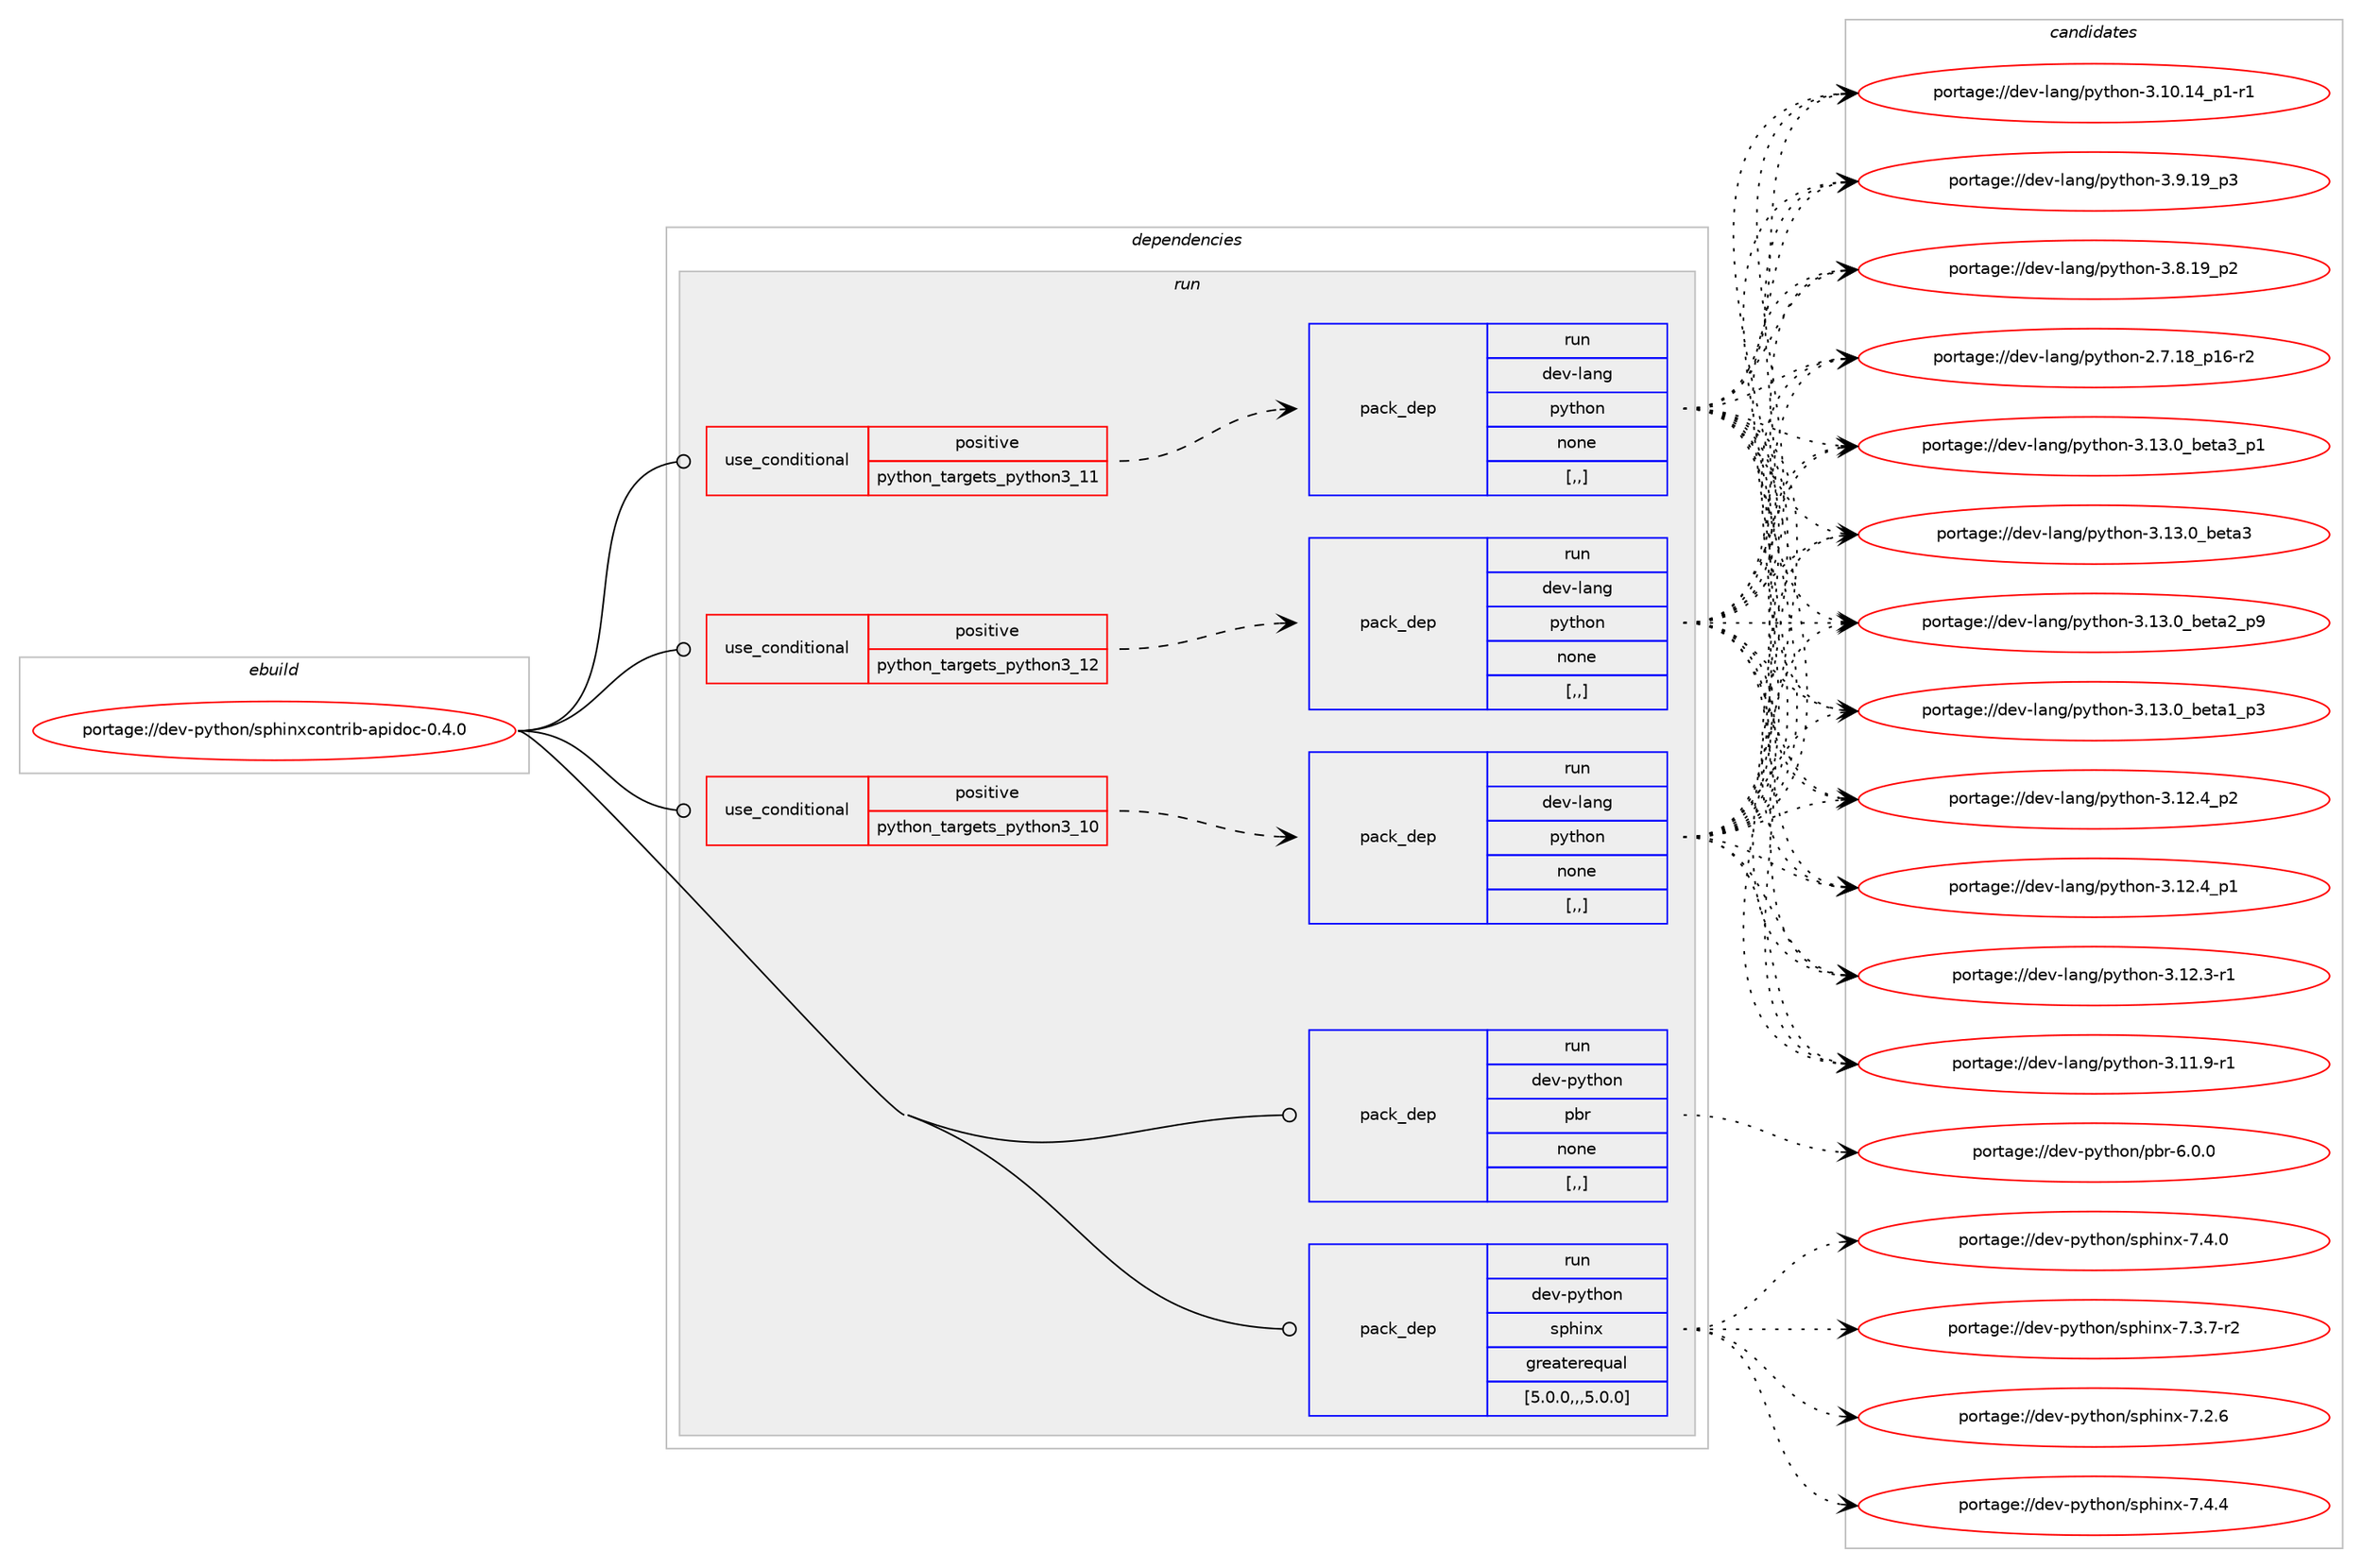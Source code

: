 digraph prolog {

# *************
# Graph options
# *************

newrank=true;
concentrate=true;
compound=true;
graph [rankdir=LR,fontname=Helvetica,fontsize=10,ranksep=1.5];#, ranksep=2.5, nodesep=0.2];
edge  [arrowhead=vee];
node  [fontname=Helvetica,fontsize=10];

# **********
# The ebuild
# **********

subgraph cluster_leftcol {
color=gray;
label=<<i>ebuild</i>>;
id [label="portage://dev-python/sphinxcontrib-apidoc-0.4.0", color=red, width=4, href="../dev-python/sphinxcontrib-apidoc-0.4.0.svg"];
}

# ****************
# The dependencies
# ****************

subgraph cluster_midcol {
color=gray;
label=<<i>dependencies</i>>;
subgraph cluster_compile {
fillcolor="#eeeeee";
style=filled;
label=<<i>compile</i>>;
}
subgraph cluster_compileandrun {
fillcolor="#eeeeee";
style=filled;
label=<<i>compile and run</i>>;
}
subgraph cluster_run {
fillcolor="#eeeeee";
style=filled;
label=<<i>run</i>>;
subgraph cond39644 {
dependency163456 [label=<<TABLE BORDER="0" CELLBORDER="1" CELLSPACING="0" CELLPADDING="4"><TR><TD ROWSPAN="3" CELLPADDING="10">use_conditional</TD></TR><TR><TD>positive</TD></TR><TR><TD>python_targets_python3_10</TD></TR></TABLE>>, shape=none, color=red];
subgraph pack122540 {
dependency163457 [label=<<TABLE BORDER="0" CELLBORDER="1" CELLSPACING="0" CELLPADDING="4" WIDTH="220"><TR><TD ROWSPAN="6" CELLPADDING="30">pack_dep</TD></TR><TR><TD WIDTH="110">run</TD></TR><TR><TD>dev-lang</TD></TR><TR><TD>python</TD></TR><TR><TD>none</TD></TR><TR><TD>[,,]</TD></TR></TABLE>>, shape=none, color=blue];
}
dependency163456:e -> dependency163457:w [weight=20,style="dashed",arrowhead="vee"];
}
id:e -> dependency163456:w [weight=20,style="solid",arrowhead="odot"];
subgraph cond39645 {
dependency163458 [label=<<TABLE BORDER="0" CELLBORDER="1" CELLSPACING="0" CELLPADDING="4"><TR><TD ROWSPAN="3" CELLPADDING="10">use_conditional</TD></TR><TR><TD>positive</TD></TR><TR><TD>python_targets_python3_11</TD></TR></TABLE>>, shape=none, color=red];
subgraph pack122541 {
dependency163459 [label=<<TABLE BORDER="0" CELLBORDER="1" CELLSPACING="0" CELLPADDING="4" WIDTH="220"><TR><TD ROWSPAN="6" CELLPADDING="30">pack_dep</TD></TR><TR><TD WIDTH="110">run</TD></TR><TR><TD>dev-lang</TD></TR><TR><TD>python</TD></TR><TR><TD>none</TD></TR><TR><TD>[,,]</TD></TR></TABLE>>, shape=none, color=blue];
}
dependency163458:e -> dependency163459:w [weight=20,style="dashed",arrowhead="vee"];
}
id:e -> dependency163458:w [weight=20,style="solid",arrowhead="odot"];
subgraph cond39646 {
dependency163460 [label=<<TABLE BORDER="0" CELLBORDER="1" CELLSPACING="0" CELLPADDING="4"><TR><TD ROWSPAN="3" CELLPADDING="10">use_conditional</TD></TR><TR><TD>positive</TD></TR><TR><TD>python_targets_python3_12</TD></TR></TABLE>>, shape=none, color=red];
subgraph pack122542 {
dependency163461 [label=<<TABLE BORDER="0" CELLBORDER="1" CELLSPACING="0" CELLPADDING="4" WIDTH="220"><TR><TD ROWSPAN="6" CELLPADDING="30">pack_dep</TD></TR><TR><TD WIDTH="110">run</TD></TR><TR><TD>dev-lang</TD></TR><TR><TD>python</TD></TR><TR><TD>none</TD></TR><TR><TD>[,,]</TD></TR></TABLE>>, shape=none, color=blue];
}
dependency163460:e -> dependency163461:w [weight=20,style="dashed",arrowhead="vee"];
}
id:e -> dependency163460:w [weight=20,style="solid",arrowhead="odot"];
subgraph pack122543 {
dependency163462 [label=<<TABLE BORDER="0" CELLBORDER="1" CELLSPACING="0" CELLPADDING="4" WIDTH="220"><TR><TD ROWSPAN="6" CELLPADDING="30">pack_dep</TD></TR><TR><TD WIDTH="110">run</TD></TR><TR><TD>dev-python</TD></TR><TR><TD>pbr</TD></TR><TR><TD>none</TD></TR><TR><TD>[,,]</TD></TR></TABLE>>, shape=none, color=blue];
}
id:e -> dependency163462:w [weight=20,style="solid",arrowhead="odot"];
subgraph pack122544 {
dependency163463 [label=<<TABLE BORDER="0" CELLBORDER="1" CELLSPACING="0" CELLPADDING="4" WIDTH="220"><TR><TD ROWSPAN="6" CELLPADDING="30">pack_dep</TD></TR><TR><TD WIDTH="110">run</TD></TR><TR><TD>dev-python</TD></TR><TR><TD>sphinx</TD></TR><TR><TD>greaterequal</TD></TR><TR><TD>[5.0.0,,,5.0.0]</TD></TR></TABLE>>, shape=none, color=blue];
}
id:e -> dependency163463:w [weight=20,style="solid",arrowhead="odot"];
}
}

# **************
# The candidates
# **************

subgraph cluster_choices {
rank=same;
color=gray;
label=<<i>candidates</i>>;

subgraph choice122540 {
color=black;
nodesep=1;
choice10010111845108971101034711212111610411111045514649514648959810111697519511249 [label="portage://dev-lang/python-3.13.0_beta3_p1", color=red, width=4,href="../dev-lang/python-3.13.0_beta3_p1.svg"];
choice1001011184510897110103471121211161041111104551464951464895981011169751 [label="portage://dev-lang/python-3.13.0_beta3", color=red, width=4,href="../dev-lang/python-3.13.0_beta3.svg"];
choice10010111845108971101034711212111610411111045514649514648959810111697509511257 [label="portage://dev-lang/python-3.13.0_beta2_p9", color=red, width=4,href="../dev-lang/python-3.13.0_beta2_p9.svg"];
choice10010111845108971101034711212111610411111045514649514648959810111697499511251 [label="portage://dev-lang/python-3.13.0_beta1_p3", color=red, width=4,href="../dev-lang/python-3.13.0_beta1_p3.svg"];
choice100101118451089711010347112121116104111110455146495046529511250 [label="portage://dev-lang/python-3.12.4_p2", color=red, width=4,href="../dev-lang/python-3.12.4_p2.svg"];
choice100101118451089711010347112121116104111110455146495046529511249 [label="portage://dev-lang/python-3.12.4_p1", color=red, width=4,href="../dev-lang/python-3.12.4_p1.svg"];
choice100101118451089711010347112121116104111110455146495046514511449 [label="portage://dev-lang/python-3.12.3-r1", color=red, width=4,href="../dev-lang/python-3.12.3-r1.svg"];
choice100101118451089711010347112121116104111110455146494946574511449 [label="portage://dev-lang/python-3.11.9-r1", color=red, width=4,href="../dev-lang/python-3.11.9-r1.svg"];
choice100101118451089711010347112121116104111110455146494846495295112494511449 [label="portage://dev-lang/python-3.10.14_p1-r1", color=red, width=4,href="../dev-lang/python-3.10.14_p1-r1.svg"];
choice100101118451089711010347112121116104111110455146574649579511251 [label="portage://dev-lang/python-3.9.19_p3", color=red, width=4,href="../dev-lang/python-3.9.19_p3.svg"];
choice100101118451089711010347112121116104111110455146564649579511250 [label="portage://dev-lang/python-3.8.19_p2", color=red, width=4,href="../dev-lang/python-3.8.19_p2.svg"];
choice100101118451089711010347112121116104111110455046554649569511249544511450 [label="portage://dev-lang/python-2.7.18_p16-r2", color=red, width=4,href="../dev-lang/python-2.7.18_p16-r2.svg"];
dependency163457:e -> choice10010111845108971101034711212111610411111045514649514648959810111697519511249:w [style=dotted,weight="100"];
dependency163457:e -> choice1001011184510897110103471121211161041111104551464951464895981011169751:w [style=dotted,weight="100"];
dependency163457:e -> choice10010111845108971101034711212111610411111045514649514648959810111697509511257:w [style=dotted,weight="100"];
dependency163457:e -> choice10010111845108971101034711212111610411111045514649514648959810111697499511251:w [style=dotted,weight="100"];
dependency163457:e -> choice100101118451089711010347112121116104111110455146495046529511250:w [style=dotted,weight="100"];
dependency163457:e -> choice100101118451089711010347112121116104111110455146495046529511249:w [style=dotted,weight="100"];
dependency163457:e -> choice100101118451089711010347112121116104111110455146495046514511449:w [style=dotted,weight="100"];
dependency163457:e -> choice100101118451089711010347112121116104111110455146494946574511449:w [style=dotted,weight="100"];
dependency163457:e -> choice100101118451089711010347112121116104111110455146494846495295112494511449:w [style=dotted,weight="100"];
dependency163457:e -> choice100101118451089711010347112121116104111110455146574649579511251:w [style=dotted,weight="100"];
dependency163457:e -> choice100101118451089711010347112121116104111110455146564649579511250:w [style=dotted,weight="100"];
dependency163457:e -> choice100101118451089711010347112121116104111110455046554649569511249544511450:w [style=dotted,weight="100"];
}
subgraph choice122541 {
color=black;
nodesep=1;
choice10010111845108971101034711212111610411111045514649514648959810111697519511249 [label="portage://dev-lang/python-3.13.0_beta3_p1", color=red, width=4,href="../dev-lang/python-3.13.0_beta3_p1.svg"];
choice1001011184510897110103471121211161041111104551464951464895981011169751 [label="portage://dev-lang/python-3.13.0_beta3", color=red, width=4,href="../dev-lang/python-3.13.0_beta3.svg"];
choice10010111845108971101034711212111610411111045514649514648959810111697509511257 [label="portage://dev-lang/python-3.13.0_beta2_p9", color=red, width=4,href="../dev-lang/python-3.13.0_beta2_p9.svg"];
choice10010111845108971101034711212111610411111045514649514648959810111697499511251 [label="portage://dev-lang/python-3.13.0_beta1_p3", color=red, width=4,href="../dev-lang/python-3.13.0_beta1_p3.svg"];
choice100101118451089711010347112121116104111110455146495046529511250 [label="portage://dev-lang/python-3.12.4_p2", color=red, width=4,href="../dev-lang/python-3.12.4_p2.svg"];
choice100101118451089711010347112121116104111110455146495046529511249 [label="portage://dev-lang/python-3.12.4_p1", color=red, width=4,href="../dev-lang/python-3.12.4_p1.svg"];
choice100101118451089711010347112121116104111110455146495046514511449 [label="portage://dev-lang/python-3.12.3-r1", color=red, width=4,href="../dev-lang/python-3.12.3-r1.svg"];
choice100101118451089711010347112121116104111110455146494946574511449 [label="portage://dev-lang/python-3.11.9-r1", color=red, width=4,href="../dev-lang/python-3.11.9-r1.svg"];
choice100101118451089711010347112121116104111110455146494846495295112494511449 [label="portage://dev-lang/python-3.10.14_p1-r1", color=red, width=4,href="../dev-lang/python-3.10.14_p1-r1.svg"];
choice100101118451089711010347112121116104111110455146574649579511251 [label="portage://dev-lang/python-3.9.19_p3", color=red, width=4,href="../dev-lang/python-3.9.19_p3.svg"];
choice100101118451089711010347112121116104111110455146564649579511250 [label="portage://dev-lang/python-3.8.19_p2", color=red, width=4,href="../dev-lang/python-3.8.19_p2.svg"];
choice100101118451089711010347112121116104111110455046554649569511249544511450 [label="portage://dev-lang/python-2.7.18_p16-r2", color=red, width=4,href="../dev-lang/python-2.7.18_p16-r2.svg"];
dependency163459:e -> choice10010111845108971101034711212111610411111045514649514648959810111697519511249:w [style=dotted,weight="100"];
dependency163459:e -> choice1001011184510897110103471121211161041111104551464951464895981011169751:w [style=dotted,weight="100"];
dependency163459:e -> choice10010111845108971101034711212111610411111045514649514648959810111697509511257:w [style=dotted,weight="100"];
dependency163459:e -> choice10010111845108971101034711212111610411111045514649514648959810111697499511251:w [style=dotted,weight="100"];
dependency163459:e -> choice100101118451089711010347112121116104111110455146495046529511250:w [style=dotted,weight="100"];
dependency163459:e -> choice100101118451089711010347112121116104111110455146495046529511249:w [style=dotted,weight="100"];
dependency163459:e -> choice100101118451089711010347112121116104111110455146495046514511449:w [style=dotted,weight="100"];
dependency163459:e -> choice100101118451089711010347112121116104111110455146494946574511449:w [style=dotted,weight="100"];
dependency163459:e -> choice100101118451089711010347112121116104111110455146494846495295112494511449:w [style=dotted,weight="100"];
dependency163459:e -> choice100101118451089711010347112121116104111110455146574649579511251:w [style=dotted,weight="100"];
dependency163459:e -> choice100101118451089711010347112121116104111110455146564649579511250:w [style=dotted,weight="100"];
dependency163459:e -> choice100101118451089711010347112121116104111110455046554649569511249544511450:w [style=dotted,weight="100"];
}
subgraph choice122542 {
color=black;
nodesep=1;
choice10010111845108971101034711212111610411111045514649514648959810111697519511249 [label="portage://dev-lang/python-3.13.0_beta3_p1", color=red, width=4,href="../dev-lang/python-3.13.0_beta3_p1.svg"];
choice1001011184510897110103471121211161041111104551464951464895981011169751 [label="portage://dev-lang/python-3.13.0_beta3", color=red, width=4,href="../dev-lang/python-3.13.0_beta3.svg"];
choice10010111845108971101034711212111610411111045514649514648959810111697509511257 [label="portage://dev-lang/python-3.13.0_beta2_p9", color=red, width=4,href="../dev-lang/python-3.13.0_beta2_p9.svg"];
choice10010111845108971101034711212111610411111045514649514648959810111697499511251 [label="portage://dev-lang/python-3.13.0_beta1_p3", color=red, width=4,href="../dev-lang/python-3.13.0_beta1_p3.svg"];
choice100101118451089711010347112121116104111110455146495046529511250 [label="portage://dev-lang/python-3.12.4_p2", color=red, width=4,href="../dev-lang/python-3.12.4_p2.svg"];
choice100101118451089711010347112121116104111110455146495046529511249 [label="portage://dev-lang/python-3.12.4_p1", color=red, width=4,href="../dev-lang/python-3.12.4_p1.svg"];
choice100101118451089711010347112121116104111110455146495046514511449 [label="portage://dev-lang/python-3.12.3-r1", color=red, width=4,href="../dev-lang/python-3.12.3-r1.svg"];
choice100101118451089711010347112121116104111110455146494946574511449 [label="portage://dev-lang/python-3.11.9-r1", color=red, width=4,href="../dev-lang/python-3.11.9-r1.svg"];
choice100101118451089711010347112121116104111110455146494846495295112494511449 [label="portage://dev-lang/python-3.10.14_p1-r1", color=red, width=4,href="../dev-lang/python-3.10.14_p1-r1.svg"];
choice100101118451089711010347112121116104111110455146574649579511251 [label="portage://dev-lang/python-3.9.19_p3", color=red, width=4,href="../dev-lang/python-3.9.19_p3.svg"];
choice100101118451089711010347112121116104111110455146564649579511250 [label="portage://dev-lang/python-3.8.19_p2", color=red, width=4,href="../dev-lang/python-3.8.19_p2.svg"];
choice100101118451089711010347112121116104111110455046554649569511249544511450 [label="portage://dev-lang/python-2.7.18_p16-r2", color=red, width=4,href="../dev-lang/python-2.7.18_p16-r2.svg"];
dependency163461:e -> choice10010111845108971101034711212111610411111045514649514648959810111697519511249:w [style=dotted,weight="100"];
dependency163461:e -> choice1001011184510897110103471121211161041111104551464951464895981011169751:w [style=dotted,weight="100"];
dependency163461:e -> choice10010111845108971101034711212111610411111045514649514648959810111697509511257:w [style=dotted,weight="100"];
dependency163461:e -> choice10010111845108971101034711212111610411111045514649514648959810111697499511251:w [style=dotted,weight="100"];
dependency163461:e -> choice100101118451089711010347112121116104111110455146495046529511250:w [style=dotted,weight="100"];
dependency163461:e -> choice100101118451089711010347112121116104111110455146495046529511249:w [style=dotted,weight="100"];
dependency163461:e -> choice100101118451089711010347112121116104111110455146495046514511449:w [style=dotted,weight="100"];
dependency163461:e -> choice100101118451089711010347112121116104111110455146494946574511449:w [style=dotted,weight="100"];
dependency163461:e -> choice100101118451089711010347112121116104111110455146494846495295112494511449:w [style=dotted,weight="100"];
dependency163461:e -> choice100101118451089711010347112121116104111110455146574649579511251:w [style=dotted,weight="100"];
dependency163461:e -> choice100101118451089711010347112121116104111110455146564649579511250:w [style=dotted,weight="100"];
dependency163461:e -> choice100101118451089711010347112121116104111110455046554649569511249544511450:w [style=dotted,weight="100"];
}
subgraph choice122543 {
color=black;
nodesep=1;
choice100101118451121211161041111104711298114455446484648 [label="portage://dev-python/pbr-6.0.0", color=red, width=4,href="../dev-python/pbr-6.0.0.svg"];
dependency163462:e -> choice100101118451121211161041111104711298114455446484648:w [style=dotted,weight="100"];
}
subgraph choice122544 {
color=black;
nodesep=1;
choice1001011184511212111610411111047115112104105110120455546524652 [label="portage://dev-python/sphinx-7.4.4", color=red, width=4,href="../dev-python/sphinx-7.4.4.svg"];
choice1001011184511212111610411111047115112104105110120455546524648 [label="portage://dev-python/sphinx-7.4.0", color=red, width=4,href="../dev-python/sphinx-7.4.0.svg"];
choice10010111845112121116104111110471151121041051101204555465146554511450 [label="portage://dev-python/sphinx-7.3.7-r2", color=red, width=4,href="../dev-python/sphinx-7.3.7-r2.svg"];
choice1001011184511212111610411111047115112104105110120455546504654 [label="portage://dev-python/sphinx-7.2.6", color=red, width=4,href="../dev-python/sphinx-7.2.6.svg"];
dependency163463:e -> choice1001011184511212111610411111047115112104105110120455546524652:w [style=dotted,weight="100"];
dependency163463:e -> choice1001011184511212111610411111047115112104105110120455546524648:w [style=dotted,weight="100"];
dependency163463:e -> choice10010111845112121116104111110471151121041051101204555465146554511450:w [style=dotted,weight="100"];
dependency163463:e -> choice1001011184511212111610411111047115112104105110120455546504654:w [style=dotted,weight="100"];
}
}

}

